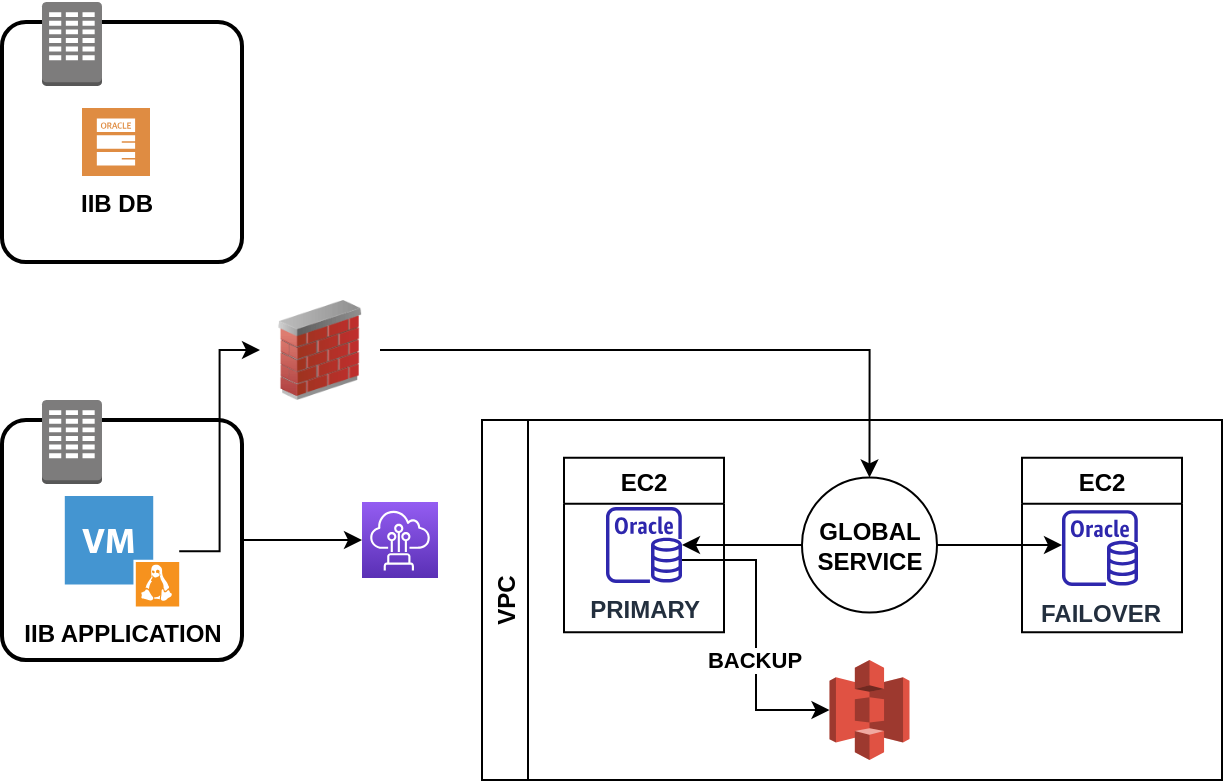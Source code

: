<mxfile version="17.4.5" type="github" pages="2">
  <diagram id="TDBffSFD_2IWMGAObNOl" name="Page-1">
    <mxGraphModel dx="2062" dy="724" grid="1" gridSize="10" guides="1" tooltips="1" connect="1" arrows="1" fold="1" page="1" pageScale="1" pageWidth="850" pageHeight="1100" math="0" shadow="0">
      <root>
        <mxCell id="0" />
        <mxCell id="1" parent="0" />
        <mxCell id="4D4q_7tFMRh7BeZwndc8-12" value="VPC" style="swimlane;horizontal=0;startSize=23;" vertex="1" parent="1">
          <mxGeometry x="320" y="240" width="370" height="180" as="geometry" />
        </mxCell>
        <mxCell id="4D4q_7tFMRh7BeZwndc8-13" value="EC2" style="swimlane;" vertex="1" parent="4D4q_7tFMRh7BeZwndc8-12">
          <mxGeometry x="270" y="18.82" width="80" height="87.35" as="geometry" />
        </mxCell>
        <mxCell id="4D4q_7tFMRh7BeZwndc8-14" value="FAILOVER" style="sketch=0;outlineConnect=0;fontColor=#232F3E;gradientColor=none;fillColor=#2E27AD;strokeColor=none;dashed=0;verticalLabelPosition=bottom;verticalAlign=top;align=center;html=1;fontSize=12;fontStyle=1;aspect=fixed;pointerEvents=1;shape=mxgraph.aws4.rds_oracle_instance;" vertex="1" parent="4D4q_7tFMRh7BeZwndc8-13">
          <mxGeometry x="20" y="26.2" width="38" height="38" as="geometry" />
        </mxCell>
        <mxCell id="4D4q_7tFMRh7BeZwndc8-18" style="edgeStyle=none;rounded=0;orthogonalLoop=1;jettySize=auto;html=1;exitX=0;exitY=0.5;exitDx=0;exitDy=0;" edge="1" parent="4D4q_7tFMRh7BeZwndc8-12" source="4D4q_7tFMRh7BeZwndc8-17" target="4D4q_7tFMRh7BeZwndc8-16">
          <mxGeometry relative="1" as="geometry" />
        </mxCell>
        <mxCell id="4D4q_7tFMRh7BeZwndc8-19" style="edgeStyle=none;rounded=0;orthogonalLoop=1;jettySize=auto;html=1;exitX=1;exitY=0.5;exitDx=0;exitDy=0;" edge="1" parent="4D4q_7tFMRh7BeZwndc8-12" source="4D4q_7tFMRh7BeZwndc8-17">
          <mxGeometry relative="1" as="geometry">
            <mxPoint x="290" y="62.5" as="targetPoint" />
          </mxGeometry>
        </mxCell>
        <mxCell id="4D4q_7tFMRh7BeZwndc8-17" value="&lt;div&gt;GLOBAL&lt;/div&gt;&lt;div&gt;SERVICE&lt;br&gt;&lt;/div&gt;" style="ellipse;whiteSpace=wrap;html=1;aspect=fixed;fontStyle=1" vertex="1" parent="4D4q_7tFMRh7BeZwndc8-12">
          <mxGeometry x="160" y="28.75" width="67.5" height="67.5" as="geometry" />
        </mxCell>
        <mxCell id="4D4q_7tFMRh7BeZwndc8-15" value="EC2" style="swimlane;" vertex="1" parent="4D4q_7tFMRh7BeZwndc8-12">
          <mxGeometry x="41" y="18.82" width="80" height="87.35" as="geometry" />
        </mxCell>
        <mxCell id="4D4q_7tFMRh7BeZwndc8-16" value="PRIMARY" style="sketch=0;outlineConnect=0;fontColor=#232F3E;gradientColor=none;fillColor=#2E27AD;strokeColor=none;dashed=0;verticalLabelPosition=bottom;verticalAlign=top;align=center;html=1;fontSize=12;fontStyle=1;aspect=fixed;pointerEvents=1;shape=mxgraph.aws4.rds_oracle_instance;" vertex="1" parent="4D4q_7tFMRh7BeZwndc8-15">
          <mxGeometry x="21" y="24.67" width="38" height="38" as="geometry" />
        </mxCell>
        <mxCell id="bMSO5PIK1uKmicPc02HT-1" value="" style="outlineConnect=0;dashed=0;verticalLabelPosition=bottom;verticalAlign=top;align=center;html=1;shape=mxgraph.aws3.s3;fillColor=#E05243;gradientColor=none;strokeWidth=2;" vertex="1" parent="4D4q_7tFMRh7BeZwndc8-12">
          <mxGeometry x="173.75" y="120" width="40" height="50" as="geometry" />
        </mxCell>
        <mxCell id="bMSO5PIK1uKmicPc02HT-2" style="edgeStyle=orthogonalEdgeStyle;rounded=0;orthogonalLoop=1;jettySize=auto;html=1;entryX=0;entryY=0.5;entryDx=0;entryDy=0;entryPerimeter=0;" edge="1" parent="4D4q_7tFMRh7BeZwndc8-12" source="4D4q_7tFMRh7BeZwndc8-16" target="bMSO5PIK1uKmicPc02HT-1">
          <mxGeometry relative="1" as="geometry">
            <Array as="points">
              <mxPoint x="137" y="70" />
              <mxPoint x="137" y="145" />
            </Array>
          </mxGeometry>
        </mxCell>
        <mxCell id="bMSO5PIK1uKmicPc02HT-3" value="BACKUP" style="edgeLabel;html=1;align=center;verticalAlign=middle;resizable=0;points=[];fontStyle=1" vertex="1" connectable="0" parent="bMSO5PIK1uKmicPc02HT-2">
          <mxGeometry x="0.17" y="-1" relative="1" as="geometry">
            <mxPoint as="offset" />
          </mxGeometry>
        </mxCell>
        <mxCell id="4D4q_7tFMRh7BeZwndc8-26" style="edgeStyle=none;rounded=0;orthogonalLoop=1;jettySize=auto;html=1;exitX=1;exitY=0.5;exitDx=0;exitDy=0;entryX=0;entryY=0.5;entryDx=0;entryDy=0;entryPerimeter=0;" edge="1" parent="1" source="4D4q_7tFMRh7BeZwndc8-2" target="4D4q_7tFMRh7BeZwndc8-10">
          <mxGeometry relative="1" as="geometry" />
        </mxCell>
        <mxCell id="4D4q_7tFMRh7BeZwndc8-2" value="" style="rounded=1;arcSize=10;dashed=0;fillColor=none;gradientColor=none;strokeWidth=2;" vertex="1" parent="1">
          <mxGeometry x="80" y="240" width="120" height="120" as="geometry" />
        </mxCell>
        <mxCell id="4D4q_7tFMRh7BeZwndc8-10" value="" style="sketch=0;points=[[0,0,0],[0.25,0,0],[0.5,0,0],[0.75,0,0],[1,0,0],[0,1,0],[0.25,1,0],[0.5,1,0],[0.75,1,0],[1,1,0],[0,0.25,0],[0,0.5,0],[0,0.75,0],[1,0.25,0],[1,0.5,0],[1,0.75,0]];outlineConnect=0;fontColor=#232F3E;gradientColor=#945DF2;gradientDirection=north;fillColor=#5A30B5;strokeColor=#ffffff;dashed=0;verticalLabelPosition=bottom;verticalAlign=top;align=center;html=1;fontSize=12;fontStyle=0;aspect=fixed;shape=mxgraph.aws4.resourceIcon;resIcon=mxgraph.aws4.direct_connect;" vertex="1" parent="1">
          <mxGeometry x="260" y="281" width="38" height="38" as="geometry" />
        </mxCell>
        <mxCell id="4D4q_7tFMRh7BeZwndc8-3" value="" style="dashed=0;html=1;shape=mxgraph.aws3.corporate_data_center;fillColor=#7D7C7C;gradientColor=none;dashed=0;" vertex="1" parent="1">
          <mxGeometry x="100" y="230" width="30" height="42" as="geometry" />
        </mxCell>
        <mxCell id="4D4q_7tFMRh7BeZwndc8-28" style="edgeStyle=orthogonalEdgeStyle;rounded=0;orthogonalLoop=1;jettySize=auto;html=1;entryX=0;entryY=0.5;entryDx=0;entryDy=0;" edge="1" parent="1" source="4D4q_7tFMRh7BeZwndc8-4" target="4D4q_7tFMRh7BeZwndc8-25">
          <mxGeometry relative="1" as="geometry" />
        </mxCell>
        <mxCell id="4D4q_7tFMRh7BeZwndc8-4" value="&lt;b&gt;IIB APPLICATION&lt;/b&gt;" style="shadow=0;dashed=0;html=1;strokeColor=none;fillColor=#4495D1;labelPosition=center;verticalLabelPosition=bottom;verticalAlign=top;align=center;outlineConnect=0;shape=mxgraph.veeam.vm_linux;" vertex="1" parent="1">
          <mxGeometry x="111.4" y="278" width="57.2" height="55.2" as="geometry" />
        </mxCell>
        <mxCell id="4D4q_7tFMRh7BeZwndc8-31" style="edgeStyle=orthogonalEdgeStyle;rounded=0;orthogonalLoop=1;jettySize=auto;html=1;entryX=0.5;entryY=0;entryDx=0;entryDy=0;" edge="1" parent="1" source="4D4q_7tFMRh7BeZwndc8-25" target="4D4q_7tFMRh7BeZwndc8-17">
          <mxGeometry relative="1" as="geometry" />
        </mxCell>
        <mxCell id="4D4q_7tFMRh7BeZwndc8-25" value="" style="image;html=1;image=img/lib/clip_art/networking/Firewall_02_128x128.png;fillColor=none;imageBackground=default;strokeWidth=2;" vertex="1" parent="1">
          <mxGeometry x="209" y="180" width="60" height="50" as="geometry" />
        </mxCell>
        <mxCell id="bMSO5PIK1uKmicPc02HT-4" value="" style="rounded=1;arcSize=10;dashed=0;fillColor=none;gradientColor=none;strokeWidth=2;" vertex="1" parent="1">
          <mxGeometry x="80" y="41" width="120" height="120" as="geometry" />
        </mxCell>
        <mxCell id="bMSO5PIK1uKmicPc02HT-5" value="" style="dashed=0;html=1;shape=mxgraph.aws3.corporate_data_center;fillColor=#7D7C7C;gradientColor=none;dashed=0;" vertex="1" parent="1">
          <mxGeometry x="100" y="31" width="30" height="42" as="geometry" />
        </mxCell>
        <mxCell id="bMSO5PIK1uKmicPc02HT-8" value="IIB DB" style="sketch=0;pointerEvents=1;shadow=0;dashed=0;html=1;strokeColor=none;fillColor=#DF8C42;labelPosition=center;verticalLabelPosition=bottom;verticalAlign=top;align=center;outlineConnect=0;shape=mxgraph.veeam2.oracle_db;fontStyle=1" vertex="1" parent="1">
          <mxGeometry x="120" y="84" width="34" height="34" as="geometry" />
        </mxCell>
      </root>
    </mxGraphModel>
  </diagram>
  <diagram id="Yj9PDfjUASPnS5ac-0tq" name="Page-2">
    <mxGraphModel dx="2062" dy="724" grid="1" gridSize="10" guides="1" tooltips="1" connect="1" arrows="1" fold="1" page="1" pageScale="1" pageWidth="850" pageHeight="1100" math="0" shadow="0">
      <root>
        <mxCell id="0" />
        <mxCell id="1" parent="0" />
      </root>
    </mxGraphModel>
  </diagram>
</mxfile>
